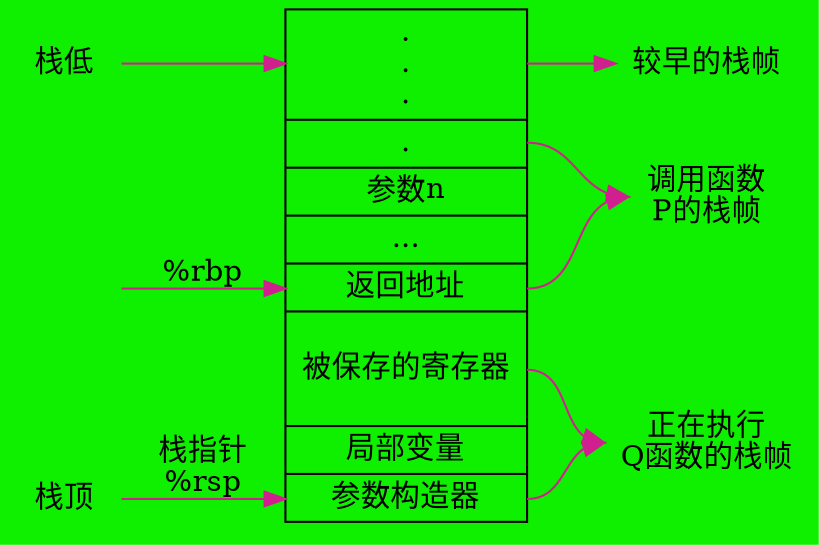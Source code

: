 digraph stack {
  bgcolor="#0fef00"
  rankdir = LR

  stack_bottom[label="栈低",shape="plaintext"]
  stack_top[label="栈顶",shape="plaintext"]
  rbp[style="invis"]
  Stack2[shape="record",label="<f1>.\n.\n.|<f2>.|<f3>参数n|
  <f4>...|<f5>返回地址|<f6>\n被保存的寄存器\n\n|<f7>局部变量|<f8>参数构造器"]//[style=invis]
former[shape="plaintext",label="较早的栈帧"]
funcQ[shape="plaintext",label="调用函数\nP的栈帧"]
funcP[shape="plaintext",label="正在执行\nQ函数的栈帧"]
{
  edge[penwidth="1",color=violetred]

Stack2:f1 ->former
Stack2:f2 -> funcQ:w
Stack2:f5 -> funcQ:w
Stack2:f6 -> funcP:w
Stack2:f8 -> funcP:w

stack_bottom ->Stack2:f1
stack_top ->Stack2:f8[label="栈指针\n%rsp"]
rbp ->Stack2:f5[label="%rbp"]



}


}
